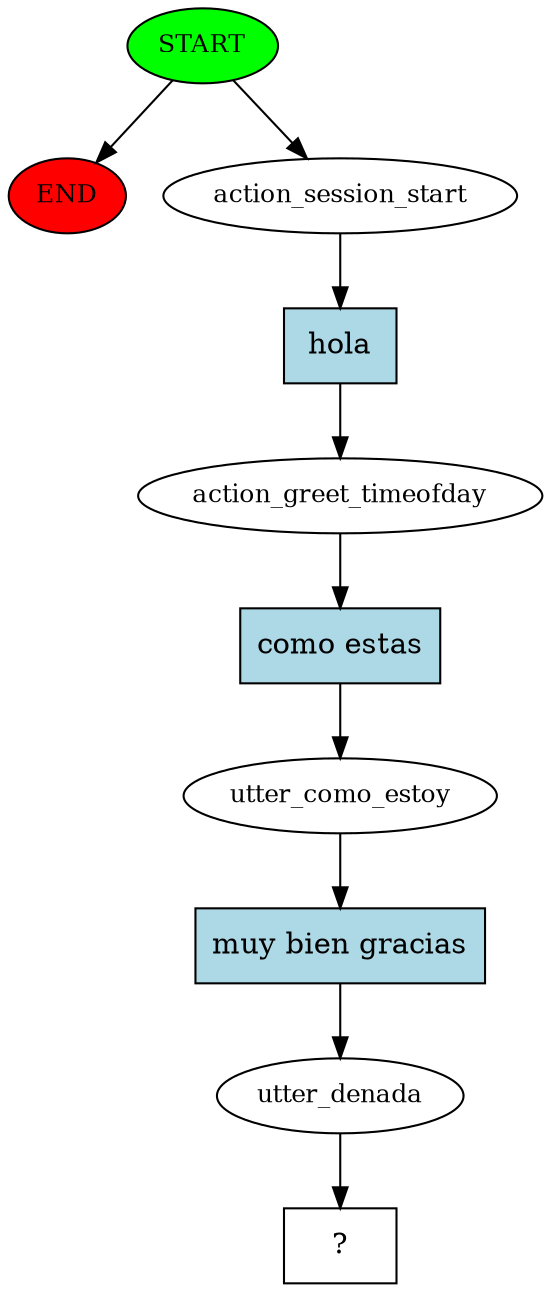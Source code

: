 digraph  {
0 [class="start active", fillcolor=green, fontsize=12, label=START, style=filled];
"-1" [class=end, fillcolor=red, fontsize=12, label=END, style=filled];
1 [class=active, fontsize=12, label=action_session_start];
2 [class=active, fontsize=12, label=action_greet_timeofday];
3 [class=active, fontsize=12, label=utter_como_estoy];
4 [class=active, fontsize=12, label=utter_denada];
5 [class="intent dashed active", label="  ?  ", shape=rect];
6 [class="intent active", fillcolor=lightblue, label=hola, shape=rect, style=filled];
7 [class="intent active", fillcolor=lightblue, label="como estas", shape=rect, style=filled];
8 [class="intent active", fillcolor=lightblue, label="muy bien gracias", shape=rect, style=filled];
0 -> "-1"  [class="", key=NONE, label=""];
0 -> 1  [class=active, key=NONE, label=""];
1 -> 6  [class=active, key=0];
2 -> 7  [class=active, key=0];
3 -> 8  [class=active, key=0];
4 -> 5  [class=active, key=NONE, label=""];
6 -> 2  [class=active, key=0];
7 -> 3  [class=active, key=0];
8 -> 4  [class=active, key=0];
}
